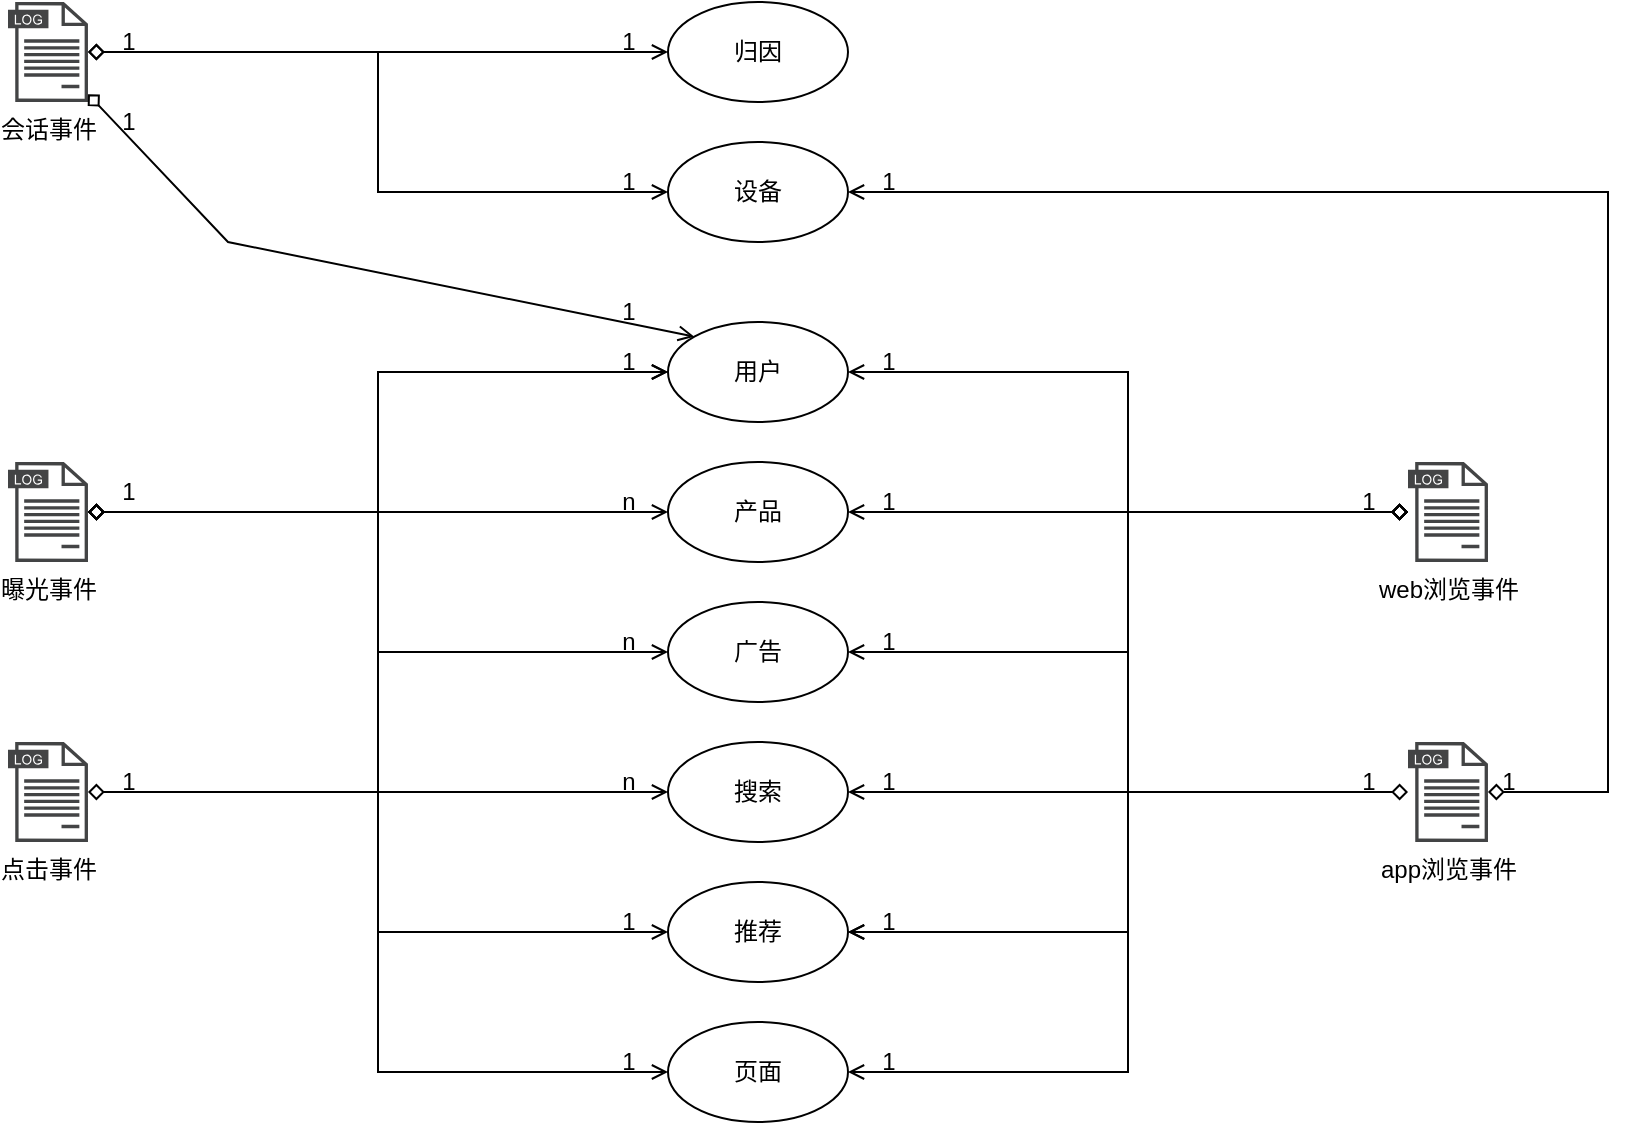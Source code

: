 <mxfile version="17.1.3" type="github">
  <diagram id="m8IT_QaDDyL1cyR7Cor2" name="第 1 页">
    <mxGraphModel dx="1422" dy="794" grid="1" gridSize="10" guides="1" tooltips="1" connect="1" arrows="1" fold="1" page="1" pageScale="1" pageWidth="827" pageHeight="1169" math="0" shadow="0">
      <root>
        <mxCell id="0" />
        <mxCell id="1" parent="0" />
        <mxCell id="e9FAFD_dYdWS4HfwMDyr-12" style="edgeStyle=orthogonalEdgeStyle;rounded=0;orthogonalLoop=1;jettySize=auto;html=1;entryX=0;entryY=0.5;entryDx=0;entryDy=0;endArrow=open;endFill=0;strokeWidth=1;startArrow=diamond;startFill=0;" parent="1" source="e9FAFD_dYdWS4HfwMDyr-2" target="e9FAFD_dYdWS4HfwMDyr-5" edge="1">
          <mxGeometry relative="1" as="geometry" />
        </mxCell>
        <mxCell id="e9FAFD_dYdWS4HfwMDyr-13" style="edgeStyle=orthogonalEdgeStyle;rounded=0;orthogonalLoop=1;jettySize=auto;html=1;entryX=0;entryY=0.5;entryDx=0;entryDy=0;startArrow=diamond;startFill=0;endArrow=open;endFill=0;strokeWidth=1;" parent="1" source="e9FAFD_dYdWS4HfwMDyr-2" target="e9FAFD_dYdWS4HfwMDyr-8" edge="1">
          <mxGeometry relative="1" as="geometry" />
        </mxCell>
        <mxCell id="e9FAFD_dYdWS4HfwMDyr-14" style="edgeStyle=orthogonalEdgeStyle;rounded=0;orthogonalLoop=1;jettySize=auto;html=1;entryX=0;entryY=0.5;entryDx=0;entryDy=0;startArrow=diamond;startFill=0;endArrow=open;endFill=0;strokeWidth=1;" parent="1" source="e9FAFD_dYdWS4HfwMDyr-2" target="e9FAFD_dYdWS4HfwMDyr-6" edge="1">
          <mxGeometry relative="1" as="geometry" />
        </mxCell>
        <mxCell id="e9FAFD_dYdWS4HfwMDyr-15" style="edgeStyle=orthogonalEdgeStyle;rounded=0;orthogonalLoop=1;jettySize=auto;html=1;entryX=0;entryY=0.5;entryDx=0;entryDy=0;startArrow=diamond;startFill=0;endArrow=open;endFill=0;strokeWidth=1;" parent="1" source="e9FAFD_dYdWS4HfwMDyr-2" target="e9FAFD_dYdWS4HfwMDyr-10" edge="1">
          <mxGeometry relative="1" as="geometry" />
        </mxCell>
        <mxCell id="e9FAFD_dYdWS4HfwMDyr-16" style="edgeStyle=orthogonalEdgeStyle;rounded=0;orthogonalLoop=1;jettySize=auto;html=1;entryX=0;entryY=0.5;entryDx=0;entryDy=0;startArrow=diamond;startFill=0;endArrow=open;endFill=0;strokeWidth=1;" parent="1" source="e9FAFD_dYdWS4HfwMDyr-2" target="e9FAFD_dYdWS4HfwMDyr-9" edge="1">
          <mxGeometry relative="1" as="geometry" />
        </mxCell>
        <mxCell id="e9FAFD_dYdWS4HfwMDyr-45" style="edgeStyle=orthogonalEdgeStyle;rounded=0;orthogonalLoop=1;jettySize=auto;html=1;entryX=0;entryY=0.5;entryDx=0;entryDy=0;startArrow=diamond;startFill=0;endArrow=open;endFill=0;strokeWidth=1;" parent="1" source="e9FAFD_dYdWS4HfwMDyr-2" target="e9FAFD_dYdWS4HfwMDyr-7" edge="1">
          <mxGeometry relative="1" as="geometry" />
        </mxCell>
        <mxCell id="e9FAFD_dYdWS4HfwMDyr-2" value="曝光事件" style="sketch=0;pointerEvents=1;shadow=0;dashed=0;html=1;strokeColor=none;fillColor=#434445;aspect=fixed;labelPosition=center;verticalLabelPosition=bottom;verticalAlign=top;align=center;outlineConnect=0;shape=mxgraph.vvd.log_files;" parent="1" vertex="1">
          <mxGeometry x="40" y="580" width="40" height="50" as="geometry" />
        </mxCell>
        <mxCell id="e9FAFD_dYdWS4HfwMDyr-5" value="用户" style="ellipse;whiteSpace=wrap;html=1;strokeColor=default;fillColor=default;" parent="1" vertex="1">
          <mxGeometry x="370" y="510" width="90" height="50" as="geometry" />
        </mxCell>
        <mxCell id="e9FAFD_dYdWS4HfwMDyr-6" value="广告" style="ellipse;whiteSpace=wrap;html=1;strokeColor=default;fillColor=default;" parent="1" vertex="1">
          <mxGeometry x="370" y="650" width="90" height="50" as="geometry" />
        </mxCell>
        <mxCell id="e9FAFD_dYdWS4HfwMDyr-7" value="页面" style="ellipse;whiteSpace=wrap;html=1;strokeColor=default;fillColor=default;" parent="1" vertex="1">
          <mxGeometry x="370" y="860" width="90" height="50" as="geometry" />
        </mxCell>
        <mxCell id="e9FAFD_dYdWS4HfwMDyr-8" value="产品" style="ellipse;whiteSpace=wrap;html=1;strokeColor=default;fillColor=default;" parent="1" vertex="1">
          <mxGeometry x="370" y="580" width="90" height="50" as="geometry" />
        </mxCell>
        <mxCell id="e9FAFD_dYdWS4HfwMDyr-9" value="推荐" style="ellipse;whiteSpace=wrap;html=1;strokeColor=default;fillColor=default;" parent="1" vertex="1">
          <mxGeometry x="370" y="790" width="90" height="50" as="geometry" />
        </mxCell>
        <mxCell id="e9FAFD_dYdWS4HfwMDyr-10" value="搜索" style="ellipse;whiteSpace=wrap;html=1;strokeColor=default;fillColor=default;" parent="1" vertex="1">
          <mxGeometry x="370" y="720" width="90" height="50" as="geometry" />
        </mxCell>
        <mxCell id="e9FAFD_dYdWS4HfwMDyr-22" style="edgeStyle=orthogonalEdgeStyle;rounded=0;orthogonalLoop=1;jettySize=auto;html=1;startArrow=diamond;startFill=0;endArrow=open;endFill=0;strokeWidth=1;entryX=0;entryY=0.5;entryDx=0;entryDy=0;" parent="1" source="e9FAFD_dYdWS4HfwMDyr-20" target="e9FAFD_dYdWS4HfwMDyr-5" edge="1">
          <mxGeometry relative="1" as="geometry">
            <mxPoint x="140" y="530" as="targetPoint" />
          </mxGeometry>
        </mxCell>
        <mxCell id="e9FAFD_dYdWS4HfwMDyr-20" value="点击事件" style="sketch=0;pointerEvents=1;shadow=0;dashed=0;html=1;strokeColor=none;fillColor=#434445;aspect=fixed;labelPosition=center;verticalLabelPosition=bottom;verticalAlign=top;align=center;outlineConnect=0;shape=mxgraph.vvd.log_files;" parent="1" vertex="1">
          <mxGeometry x="40" y="720" width="40" height="50" as="geometry" />
        </mxCell>
        <mxCell id="e9FAFD_dYdWS4HfwMDyr-23" value="1" style="text;html=1;align=center;verticalAlign=middle;resizable=0;points=[];autosize=1;strokeColor=none;fillColor=none;" parent="1" vertex="1">
          <mxGeometry x="90" y="585" width="20" height="20" as="geometry" />
        </mxCell>
        <mxCell id="e9FAFD_dYdWS4HfwMDyr-24" value="1" style="text;html=1;align=center;verticalAlign=middle;resizable=0;points=[];autosize=1;strokeColor=none;fillColor=none;" parent="1" vertex="1">
          <mxGeometry x="90" y="730" width="20" height="20" as="geometry" />
        </mxCell>
        <mxCell id="e9FAFD_dYdWS4HfwMDyr-25" value="n" style="text;html=1;align=center;verticalAlign=middle;resizable=0;points=[];autosize=1;strokeColor=none;fillColor=none;" parent="1" vertex="1">
          <mxGeometry x="340" y="660" width="20" height="20" as="geometry" />
        </mxCell>
        <mxCell id="e9FAFD_dYdWS4HfwMDyr-26" value="n" style="text;html=1;align=center;verticalAlign=middle;resizable=0;points=[];autosize=1;strokeColor=none;fillColor=none;" parent="1" vertex="1">
          <mxGeometry x="340" y="590" width="20" height="20" as="geometry" />
        </mxCell>
        <mxCell id="e9FAFD_dYdWS4HfwMDyr-27" value="n" style="text;html=1;align=center;verticalAlign=middle;resizable=0;points=[];autosize=1;strokeColor=none;fillColor=none;" parent="1" vertex="1">
          <mxGeometry x="340" y="730" width="20" height="20" as="geometry" />
        </mxCell>
        <mxCell id="e9FAFD_dYdWS4HfwMDyr-34" style="edgeStyle=orthogonalEdgeStyle;rounded=0;orthogonalLoop=1;jettySize=auto;html=1;entryX=1;entryY=0.5;entryDx=0;entryDy=0;startArrow=diamond;startFill=0;endArrow=open;endFill=0;strokeWidth=1;" parent="1" source="e9FAFD_dYdWS4HfwMDyr-30" target="e9FAFD_dYdWS4HfwMDyr-5" edge="1">
          <mxGeometry relative="1" as="geometry" />
        </mxCell>
        <mxCell id="e9FAFD_dYdWS4HfwMDyr-35" style="edgeStyle=orthogonalEdgeStyle;rounded=0;orthogonalLoop=1;jettySize=auto;html=1;entryX=1;entryY=0.5;entryDx=0;entryDy=0;startArrow=diamond;startFill=0;endArrow=open;endFill=0;strokeWidth=1;" parent="1" source="e9FAFD_dYdWS4HfwMDyr-30" target="e9FAFD_dYdWS4HfwMDyr-8" edge="1">
          <mxGeometry relative="1" as="geometry" />
        </mxCell>
        <mxCell id="e9FAFD_dYdWS4HfwMDyr-36" style="edgeStyle=orthogonalEdgeStyle;rounded=0;orthogonalLoop=1;jettySize=auto;html=1;entryX=1;entryY=0.5;entryDx=0;entryDy=0;startArrow=diamond;startFill=0;endArrow=open;endFill=0;strokeWidth=1;" parent="1" source="e9FAFD_dYdWS4HfwMDyr-30" target="e9FAFD_dYdWS4HfwMDyr-6" edge="1">
          <mxGeometry relative="1" as="geometry" />
        </mxCell>
        <mxCell id="e9FAFD_dYdWS4HfwMDyr-39" style="edgeStyle=orthogonalEdgeStyle;rounded=0;orthogonalLoop=1;jettySize=auto;html=1;entryX=1;entryY=0.5;entryDx=0;entryDy=0;startArrow=diamond;startFill=0;endArrow=open;endFill=0;strokeWidth=1;" parent="1" source="e9FAFD_dYdWS4HfwMDyr-30" target="e9FAFD_dYdWS4HfwMDyr-7" edge="1">
          <mxGeometry relative="1" as="geometry" />
        </mxCell>
        <mxCell id="e9FAFD_dYdWS4HfwMDyr-40" style="edgeStyle=orthogonalEdgeStyle;rounded=0;orthogonalLoop=1;jettySize=auto;html=1;entryX=1;entryY=0.5;entryDx=0;entryDy=0;startArrow=diamond;startFill=0;endArrow=open;endFill=0;strokeWidth=1;" parent="1" source="e9FAFD_dYdWS4HfwMDyr-30" target="e9FAFD_dYdWS4HfwMDyr-10" edge="1">
          <mxGeometry relative="1" as="geometry" />
        </mxCell>
        <mxCell id="e9FAFD_dYdWS4HfwMDyr-41" style="edgeStyle=orthogonalEdgeStyle;rounded=0;orthogonalLoop=1;jettySize=auto;html=1;entryX=1;entryY=0.5;entryDx=0;entryDy=0;startArrow=diamond;startFill=0;endArrow=open;endFill=0;strokeWidth=1;" parent="1" source="e9FAFD_dYdWS4HfwMDyr-30" target="e9FAFD_dYdWS4HfwMDyr-9" edge="1">
          <mxGeometry relative="1" as="geometry" />
        </mxCell>
        <mxCell id="e9FAFD_dYdWS4HfwMDyr-30" value="web浏览事件" style="sketch=0;pointerEvents=1;shadow=0;dashed=0;html=1;strokeColor=none;fillColor=#434445;aspect=fixed;labelPosition=center;verticalLabelPosition=bottom;verticalAlign=top;align=center;outlineConnect=0;shape=mxgraph.vvd.log_files;" parent="1" vertex="1">
          <mxGeometry x="740" y="580" width="40" height="50" as="geometry" />
        </mxCell>
        <mxCell id="e9FAFD_dYdWS4HfwMDyr-42" style="edgeStyle=orthogonalEdgeStyle;rounded=0;orthogonalLoop=1;jettySize=auto;html=1;entryX=1;entryY=0.5;entryDx=0;entryDy=0;startArrow=diamond;startFill=0;endArrow=open;endFill=0;strokeWidth=1;" parent="1" source="e9FAFD_dYdWS4HfwMDyr-33" target="e9FAFD_dYdWS4HfwMDyr-9" edge="1">
          <mxGeometry relative="1" as="geometry" />
        </mxCell>
        <mxCell id="PhJHWWDFM6LtoZJIVQMm-1" style="edgeStyle=orthogonalEdgeStyle;rounded=0;orthogonalLoop=1;jettySize=auto;html=1;entryX=1;entryY=0.5;entryDx=0;entryDy=0;fontColor=#000000;startArrow=diamond;startFill=0;endArrow=open;endFill=0;startSize=6;endSize=6;strokeColor=#000000;strokeWidth=1;" edge="1" parent="1" source="e9FAFD_dYdWS4HfwMDyr-33" target="e9FAFD_dYdWS4HfwMDyr-38">
          <mxGeometry relative="1" as="geometry">
            <Array as="points">
              <mxPoint x="840" y="745" />
              <mxPoint x="840" y="445" />
            </Array>
          </mxGeometry>
        </mxCell>
        <mxCell id="e9FAFD_dYdWS4HfwMDyr-33" value="app浏览事件" style="sketch=0;pointerEvents=1;shadow=0;dashed=0;html=1;strokeColor=none;fillColor=#434445;aspect=fixed;labelPosition=center;verticalLabelPosition=bottom;verticalAlign=top;align=center;outlineConnect=0;shape=mxgraph.vvd.log_files;" parent="1" vertex="1">
          <mxGeometry x="740" y="720" width="40" height="50" as="geometry" />
        </mxCell>
        <mxCell id="e9FAFD_dYdWS4HfwMDyr-38" value="设备" style="ellipse;whiteSpace=wrap;html=1;strokeColor=default;fillColor=default;" parent="1" vertex="1">
          <mxGeometry x="370" y="420" width="90" height="50" as="geometry" />
        </mxCell>
        <mxCell id="e9FAFD_dYdWS4HfwMDyr-83" style="edgeStyle=orthogonalEdgeStyle;rounded=0;orthogonalLoop=1;jettySize=auto;html=1;entryX=0;entryY=0.5;entryDx=0;entryDy=0;fontColor=#000000;startArrow=diamond;startFill=0;endArrow=open;endFill=0;startSize=6;endSize=6;strokeColor=#000000;strokeWidth=1;" parent="1" source="e9FAFD_dYdWS4HfwMDyr-47" target="e9FAFD_dYdWS4HfwMDyr-82" edge="1">
          <mxGeometry relative="1" as="geometry" />
        </mxCell>
        <mxCell id="e9FAFD_dYdWS4HfwMDyr-84" style="edgeStyle=orthogonalEdgeStyle;rounded=0;orthogonalLoop=1;jettySize=auto;html=1;entryX=0;entryY=0.5;entryDx=0;entryDy=0;fontColor=#000000;startArrow=diamond;startFill=0;endArrow=open;endFill=0;startSize=6;endSize=6;strokeColor=#000000;strokeWidth=1;" parent="1" source="e9FAFD_dYdWS4HfwMDyr-47" target="e9FAFD_dYdWS4HfwMDyr-38" edge="1">
          <mxGeometry relative="1" as="geometry" />
        </mxCell>
        <mxCell id="e9FAFD_dYdWS4HfwMDyr-47" value="会话事件" style="sketch=0;pointerEvents=1;shadow=0;dashed=0;html=1;strokeColor=none;fillColor=#434445;aspect=fixed;labelPosition=center;verticalLabelPosition=bottom;verticalAlign=top;align=center;outlineConnect=0;shape=mxgraph.vvd.log_files;" parent="1" vertex="1">
          <mxGeometry x="40" y="350" width="40" height="50" as="geometry" />
        </mxCell>
        <mxCell id="e9FAFD_dYdWS4HfwMDyr-53" value="&lt;font color=&quot;#000000&quot;&gt;1&lt;/font&gt;" style="text;html=1;align=center;verticalAlign=middle;resizable=0;points=[];autosize=1;strokeColor=none;fillColor=none;fontColor=#3399FF;" parent="1" vertex="1">
          <mxGeometry x="470" y="590" width="20" height="20" as="geometry" />
        </mxCell>
        <mxCell id="e9FAFD_dYdWS4HfwMDyr-54" value="&lt;font color=&quot;#000000&quot;&gt;1&lt;/font&gt;" style="text;html=1;align=center;verticalAlign=middle;resizable=0;points=[];autosize=1;strokeColor=none;fillColor=none;fontColor=#3399FF;" parent="1" vertex="1">
          <mxGeometry x="470" y="520" width="20" height="20" as="geometry" />
        </mxCell>
        <mxCell id="e9FAFD_dYdWS4HfwMDyr-55" value="&lt;font color=&quot;#000000&quot;&gt;1&lt;/font&gt;" style="text;html=1;align=center;verticalAlign=middle;resizable=0;points=[];autosize=1;strokeColor=none;fillColor=none;fontColor=#3399FF;" parent="1" vertex="1">
          <mxGeometry x="470" y="660" width="20" height="20" as="geometry" />
        </mxCell>
        <mxCell id="e9FAFD_dYdWS4HfwMDyr-56" value="&lt;font color=&quot;#000000&quot;&gt;1&lt;/font&gt;" style="text;html=1;align=center;verticalAlign=middle;resizable=0;points=[];autosize=1;strokeColor=none;fillColor=none;fontColor=#3399FF;" parent="1" vertex="1">
          <mxGeometry x="470" y="730" width="20" height="20" as="geometry" />
        </mxCell>
        <mxCell id="e9FAFD_dYdWS4HfwMDyr-57" value="&lt;font color=&quot;#000000&quot;&gt;1&lt;/font&gt;" style="text;html=1;align=center;verticalAlign=middle;resizable=0;points=[];autosize=1;strokeColor=none;fillColor=none;fontColor=#3399FF;" parent="1" vertex="1">
          <mxGeometry x="470" y="800" width="20" height="20" as="geometry" />
        </mxCell>
        <mxCell id="e9FAFD_dYdWS4HfwMDyr-59" value="&lt;font color=&quot;#000000&quot;&gt;1&lt;/font&gt;" style="text;html=1;align=center;verticalAlign=middle;resizable=0;points=[];autosize=1;strokeColor=none;fillColor=none;fontColor=#3399FF;" parent="1" vertex="1">
          <mxGeometry x="470" y="870" width="20" height="20" as="geometry" />
        </mxCell>
        <mxCell id="e9FAFD_dYdWS4HfwMDyr-64" value="&lt;font color=&quot;#000000&quot;&gt;1&lt;/font&gt;" style="text;html=1;align=center;verticalAlign=middle;resizable=0;points=[];autosize=1;strokeColor=none;fillColor=none;fontColor=#3399FF;" parent="1" vertex="1">
          <mxGeometry x="340" y="520" width="20" height="20" as="geometry" />
        </mxCell>
        <mxCell id="e9FAFD_dYdWS4HfwMDyr-66" value="&lt;font color=&quot;#000000&quot;&gt;1&lt;/font&gt;" style="text;html=1;align=center;verticalAlign=middle;resizable=0;points=[];autosize=1;strokeColor=none;fillColor=none;fontColor=#3399FF;" parent="1" vertex="1">
          <mxGeometry x="340" y="800" width="20" height="20" as="geometry" />
        </mxCell>
        <mxCell id="e9FAFD_dYdWS4HfwMDyr-68" value="&lt;font color=&quot;#000000&quot;&gt;1&lt;/font&gt;" style="text;html=1;align=center;verticalAlign=middle;resizable=0;points=[];autosize=1;strokeColor=none;fillColor=none;fontColor=#3399FF;" parent="1" vertex="1">
          <mxGeometry x="340" y="870" width="20" height="20" as="geometry" />
        </mxCell>
        <mxCell id="e9FAFD_dYdWS4HfwMDyr-72" value="1" style="text;html=1;align=center;verticalAlign=middle;resizable=0;points=[];autosize=1;strokeColor=none;fillColor=none;" parent="1" vertex="1">
          <mxGeometry x="710" y="590" width="20" height="20" as="geometry" />
        </mxCell>
        <mxCell id="e9FAFD_dYdWS4HfwMDyr-73" value="1" style="text;html=1;align=center;verticalAlign=middle;resizable=0;points=[];autosize=1;strokeColor=none;fillColor=none;" parent="1" vertex="1">
          <mxGeometry x="710" y="730" width="20" height="20" as="geometry" />
        </mxCell>
        <mxCell id="e9FAFD_dYdWS4HfwMDyr-78" value="1" style="text;html=1;align=center;verticalAlign=middle;resizable=0;points=[];autosize=1;strokeColor=none;fillColor=none;" parent="1" vertex="1">
          <mxGeometry x="780" y="730" width="20" height="20" as="geometry" />
        </mxCell>
        <mxCell id="e9FAFD_dYdWS4HfwMDyr-82" value="归因" style="ellipse;whiteSpace=wrap;html=1;strokeColor=default;fillColor=default;" parent="1" vertex="1">
          <mxGeometry x="370" y="350" width="90" height="50" as="geometry" />
        </mxCell>
        <mxCell id="e9FAFD_dYdWS4HfwMDyr-88" value="" style="endArrow=open;html=1;rounded=0;fontColor=#000000;startSize=6;endSize=6;strokeColor=#000000;strokeWidth=1;entryX=0;entryY=0;entryDx=0;entryDy=0;startArrow=diamond;startFill=0;endFill=0;" parent="1" source="e9FAFD_dYdWS4HfwMDyr-47" target="e9FAFD_dYdWS4HfwMDyr-5" edge="1">
          <mxGeometry width="50" height="50" relative="1" as="geometry">
            <mxPoint x="280" y="330" as="sourcePoint" />
            <mxPoint x="330" y="280" as="targetPoint" />
            <Array as="points">
              <mxPoint x="150" y="470" />
            </Array>
          </mxGeometry>
        </mxCell>
        <mxCell id="e9FAFD_dYdWS4HfwMDyr-89" value="1" style="text;html=1;align=center;verticalAlign=middle;resizable=0;points=[];autosize=1;strokeColor=none;fillColor=none;" parent="1" vertex="1">
          <mxGeometry x="90" y="360" width="20" height="20" as="geometry" />
        </mxCell>
        <mxCell id="e9FAFD_dYdWS4HfwMDyr-90" value="1" style="text;html=1;align=center;verticalAlign=middle;resizable=0;points=[];autosize=1;strokeColor=none;fillColor=none;" parent="1" vertex="1">
          <mxGeometry x="340" y="360" width="20" height="20" as="geometry" />
        </mxCell>
        <mxCell id="e9FAFD_dYdWS4HfwMDyr-91" value="1" style="text;html=1;align=center;verticalAlign=middle;resizable=0;points=[];autosize=1;strokeColor=none;fillColor=none;" parent="1" vertex="1">
          <mxGeometry x="340" y="430" width="20" height="20" as="geometry" />
        </mxCell>
        <mxCell id="e9FAFD_dYdWS4HfwMDyr-94" value="1" style="text;html=1;align=center;verticalAlign=middle;resizable=0;points=[];autosize=1;strokeColor=none;fillColor=none;" parent="1" vertex="1">
          <mxGeometry x="470" y="430" width="20" height="20" as="geometry" />
        </mxCell>
        <mxCell id="e9FAFD_dYdWS4HfwMDyr-95" value="1" style="text;html=1;align=center;verticalAlign=middle;resizable=0;points=[];autosize=1;strokeColor=none;fillColor=none;" parent="1" vertex="1">
          <mxGeometry x="90" y="400" width="20" height="20" as="geometry" />
        </mxCell>
        <mxCell id="e9FAFD_dYdWS4HfwMDyr-99" value="1" style="text;html=1;align=center;verticalAlign=middle;resizable=0;points=[];autosize=1;strokeColor=none;fillColor=none;" parent="1" vertex="1">
          <mxGeometry x="340" y="495" width="20" height="20" as="geometry" />
        </mxCell>
      </root>
    </mxGraphModel>
  </diagram>
</mxfile>
